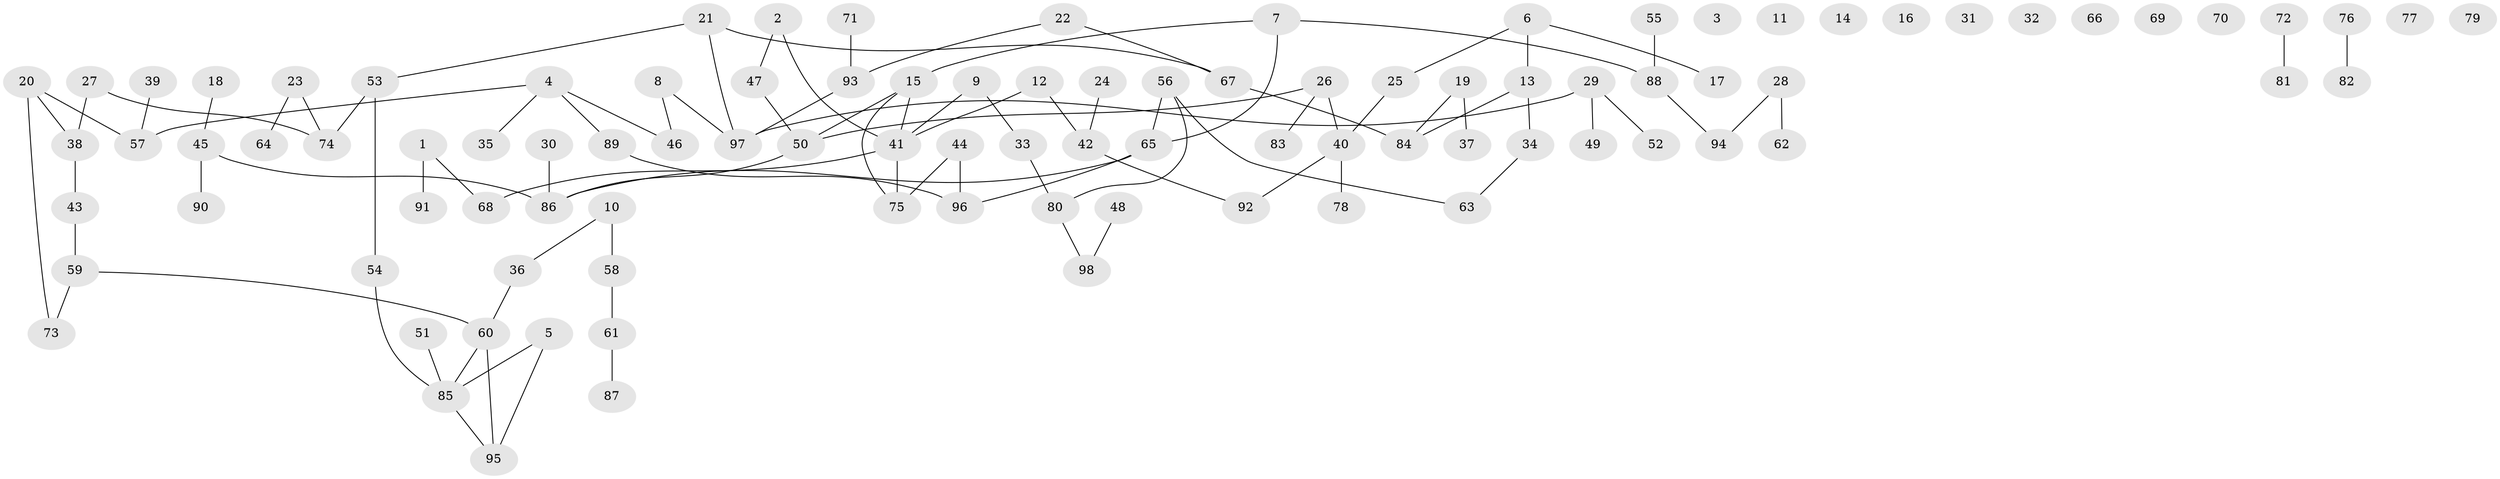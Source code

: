 // Generated by graph-tools (version 1.1) at 2025/00/03/09/25 03:00:49]
// undirected, 98 vertices, 98 edges
graph export_dot {
graph [start="1"]
  node [color=gray90,style=filled];
  1;
  2;
  3;
  4;
  5;
  6;
  7;
  8;
  9;
  10;
  11;
  12;
  13;
  14;
  15;
  16;
  17;
  18;
  19;
  20;
  21;
  22;
  23;
  24;
  25;
  26;
  27;
  28;
  29;
  30;
  31;
  32;
  33;
  34;
  35;
  36;
  37;
  38;
  39;
  40;
  41;
  42;
  43;
  44;
  45;
  46;
  47;
  48;
  49;
  50;
  51;
  52;
  53;
  54;
  55;
  56;
  57;
  58;
  59;
  60;
  61;
  62;
  63;
  64;
  65;
  66;
  67;
  68;
  69;
  70;
  71;
  72;
  73;
  74;
  75;
  76;
  77;
  78;
  79;
  80;
  81;
  82;
  83;
  84;
  85;
  86;
  87;
  88;
  89;
  90;
  91;
  92;
  93;
  94;
  95;
  96;
  97;
  98;
  1 -- 68;
  1 -- 91;
  2 -- 41;
  2 -- 47;
  4 -- 35;
  4 -- 46;
  4 -- 57;
  4 -- 89;
  5 -- 85;
  5 -- 95;
  6 -- 13;
  6 -- 17;
  6 -- 25;
  7 -- 15;
  7 -- 65;
  7 -- 88;
  8 -- 46;
  8 -- 97;
  9 -- 33;
  9 -- 41;
  10 -- 36;
  10 -- 58;
  12 -- 41;
  12 -- 42;
  13 -- 34;
  13 -- 84;
  15 -- 41;
  15 -- 50;
  15 -- 75;
  18 -- 45;
  19 -- 37;
  19 -- 84;
  20 -- 38;
  20 -- 57;
  20 -- 73;
  21 -- 53;
  21 -- 67;
  21 -- 97;
  22 -- 67;
  22 -- 93;
  23 -- 64;
  23 -- 74;
  24 -- 42;
  25 -- 40;
  26 -- 40;
  26 -- 50;
  26 -- 83;
  27 -- 38;
  27 -- 74;
  28 -- 62;
  28 -- 94;
  29 -- 49;
  29 -- 52;
  29 -- 97;
  30 -- 86;
  33 -- 80;
  34 -- 63;
  36 -- 60;
  38 -- 43;
  39 -- 57;
  40 -- 78;
  40 -- 92;
  41 -- 68;
  41 -- 75;
  42 -- 92;
  43 -- 59;
  44 -- 75;
  44 -- 96;
  45 -- 86;
  45 -- 90;
  47 -- 50;
  48 -- 98;
  50 -- 86;
  51 -- 85;
  53 -- 54;
  53 -- 74;
  54 -- 85;
  55 -- 88;
  56 -- 63;
  56 -- 65;
  56 -- 80;
  58 -- 61;
  59 -- 60;
  59 -- 73;
  60 -- 85;
  60 -- 95;
  61 -- 87;
  65 -- 86;
  65 -- 96;
  67 -- 84;
  71 -- 93;
  72 -- 81;
  76 -- 82;
  80 -- 98;
  85 -- 95;
  88 -- 94;
  89 -- 96;
  93 -- 97;
}
